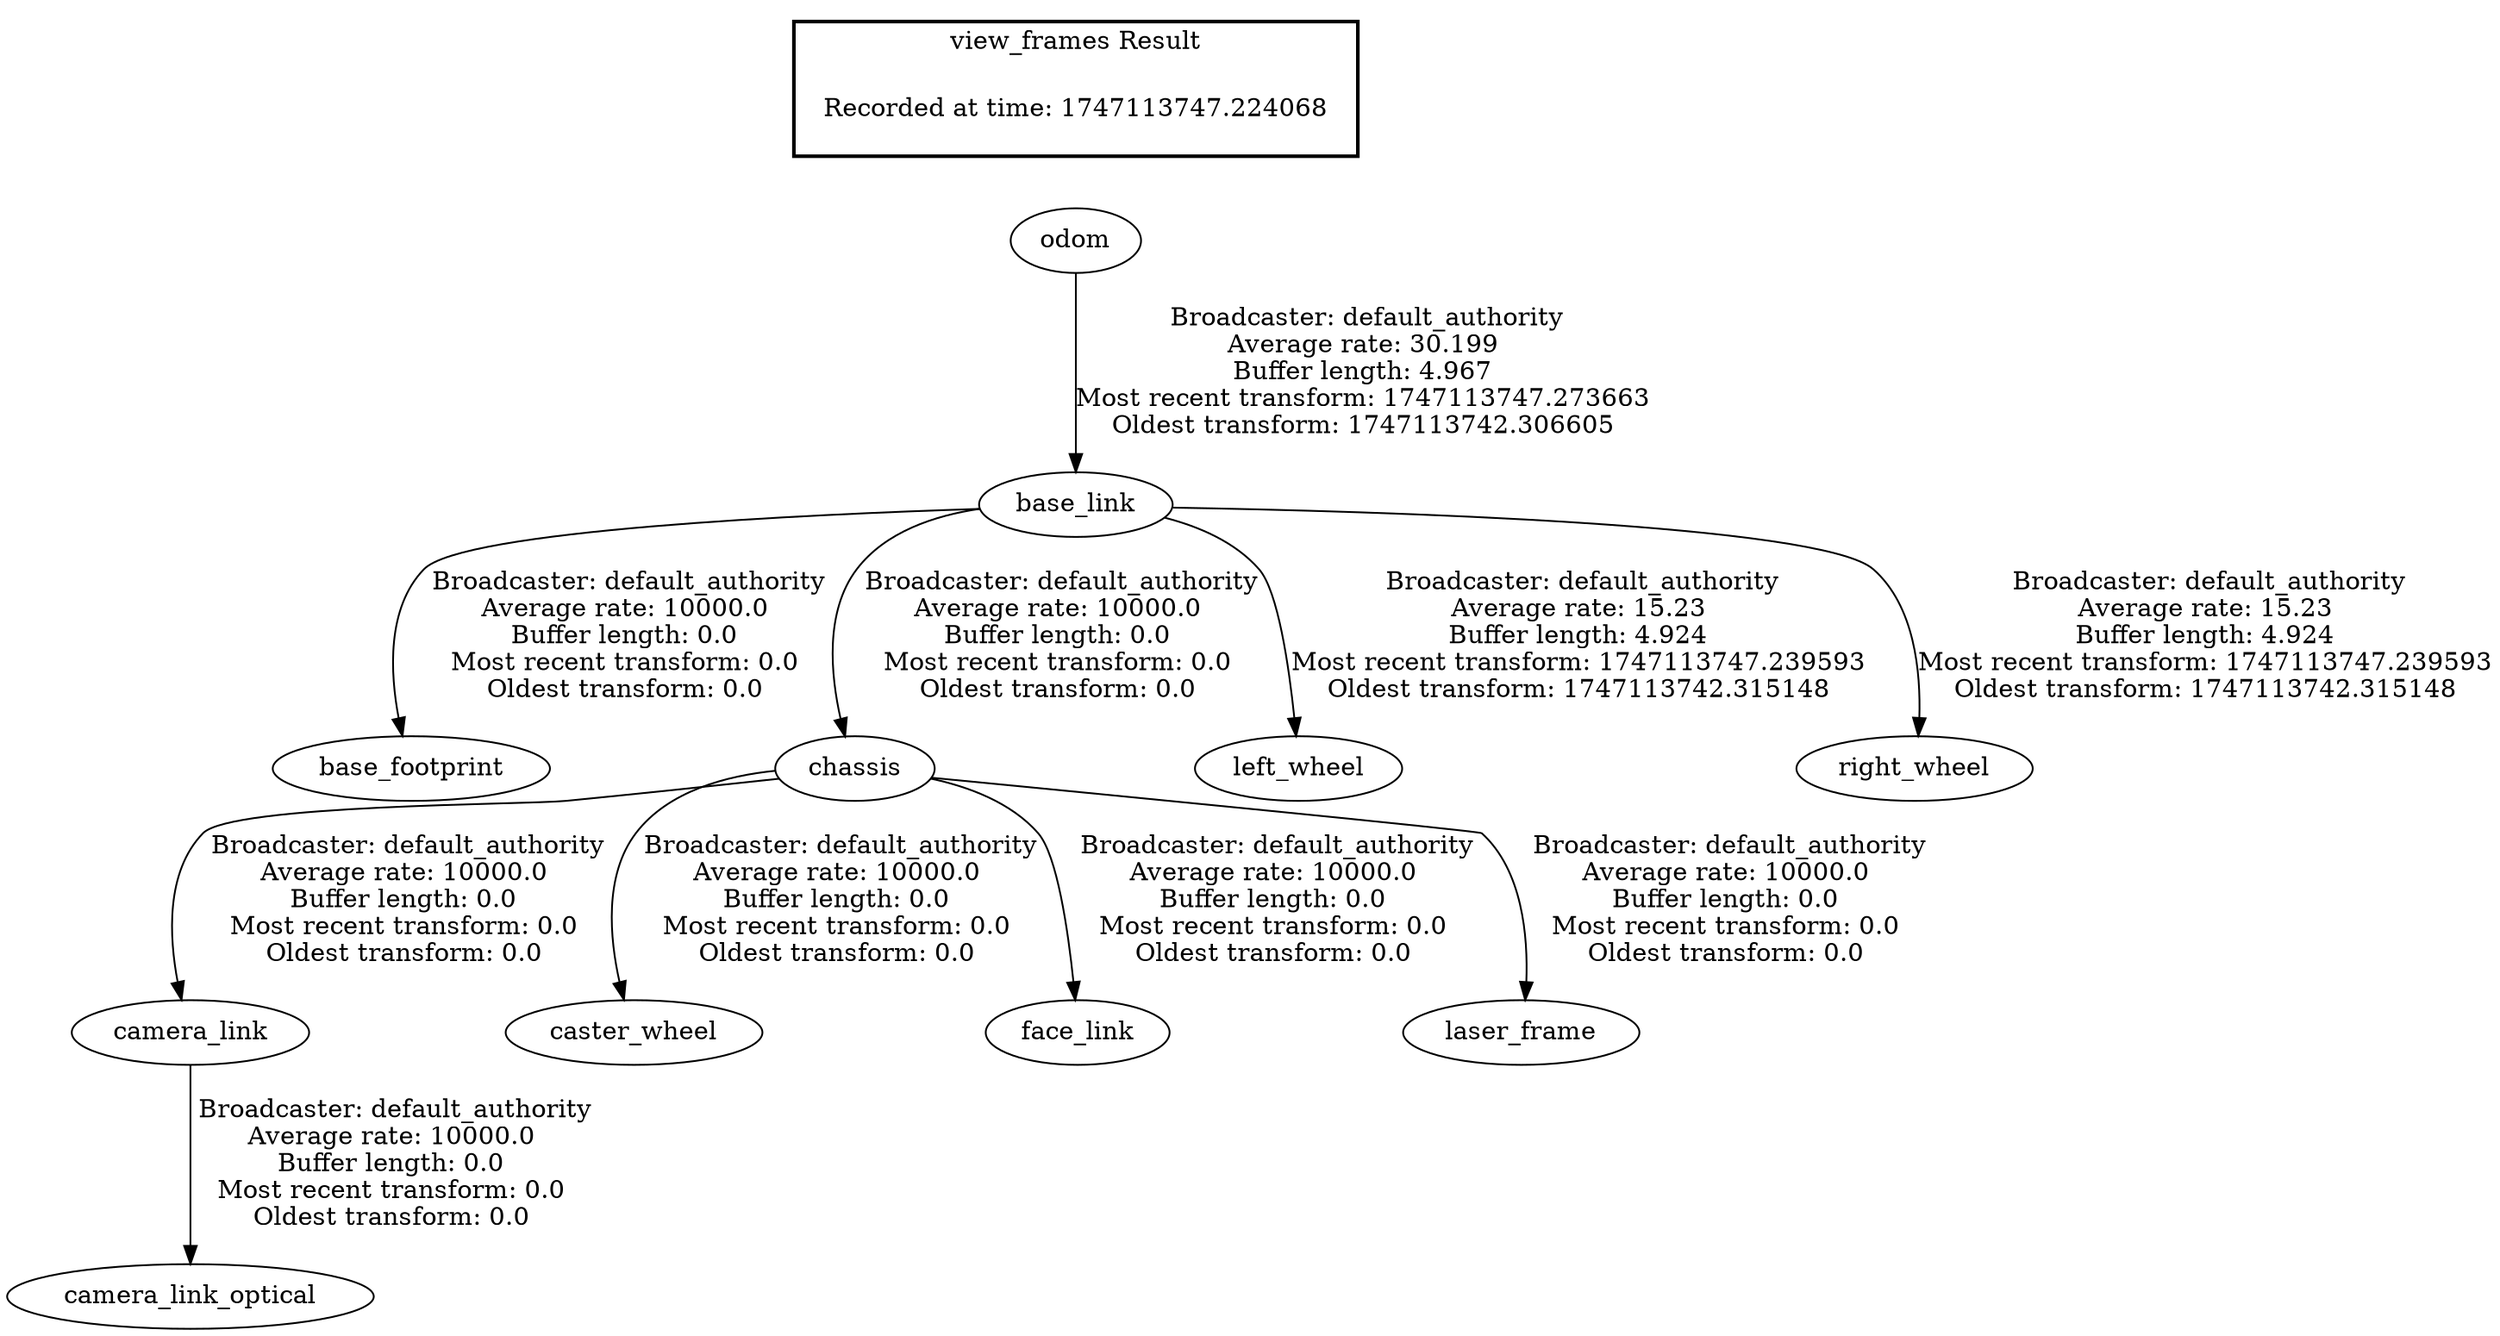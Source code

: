 digraph G {
"odom" -> "base_link"[label=" Broadcaster: default_authority\nAverage rate: 30.199\nBuffer length: 4.967\nMost recent transform: 1747113747.273663\nOldest transform: 1747113742.306605\n"];
"base_link" -> "base_footprint"[label=" Broadcaster: default_authority\nAverage rate: 10000.0\nBuffer length: 0.0\nMost recent transform: 0.0\nOldest transform: 0.0\n"];
"chassis" -> "camera_link"[label=" Broadcaster: default_authority\nAverage rate: 10000.0\nBuffer length: 0.0\nMost recent transform: 0.0\nOldest transform: 0.0\n"];
"base_link" -> "chassis"[label=" Broadcaster: default_authority\nAverage rate: 10000.0\nBuffer length: 0.0\nMost recent transform: 0.0\nOldest transform: 0.0\n"];
"camera_link" -> "camera_link_optical"[label=" Broadcaster: default_authority\nAverage rate: 10000.0\nBuffer length: 0.0\nMost recent transform: 0.0\nOldest transform: 0.0\n"];
"chassis" -> "caster_wheel"[label=" Broadcaster: default_authority\nAverage rate: 10000.0\nBuffer length: 0.0\nMost recent transform: 0.0\nOldest transform: 0.0\n"];
"chassis" -> "face_link"[label=" Broadcaster: default_authority\nAverage rate: 10000.0\nBuffer length: 0.0\nMost recent transform: 0.0\nOldest transform: 0.0\n"];
"chassis" -> "laser_frame"[label=" Broadcaster: default_authority\nAverage rate: 10000.0\nBuffer length: 0.0\nMost recent transform: 0.0\nOldest transform: 0.0\n"];
"base_link" -> "left_wheel"[label=" Broadcaster: default_authority\nAverage rate: 15.23\nBuffer length: 4.924\nMost recent transform: 1747113747.239593\nOldest transform: 1747113742.315148\n"];
"base_link" -> "right_wheel"[label=" Broadcaster: default_authority\nAverage rate: 15.23\nBuffer length: 4.924\nMost recent transform: 1747113747.239593\nOldest transform: 1747113742.315148\n"];
edge [style=invis];
 subgraph cluster_legend { style=bold; color=black; label ="view_frames Result";
"Recorded at time: 1747113747.224068"[ shape=plaintext ] ;
}->"odom";
}